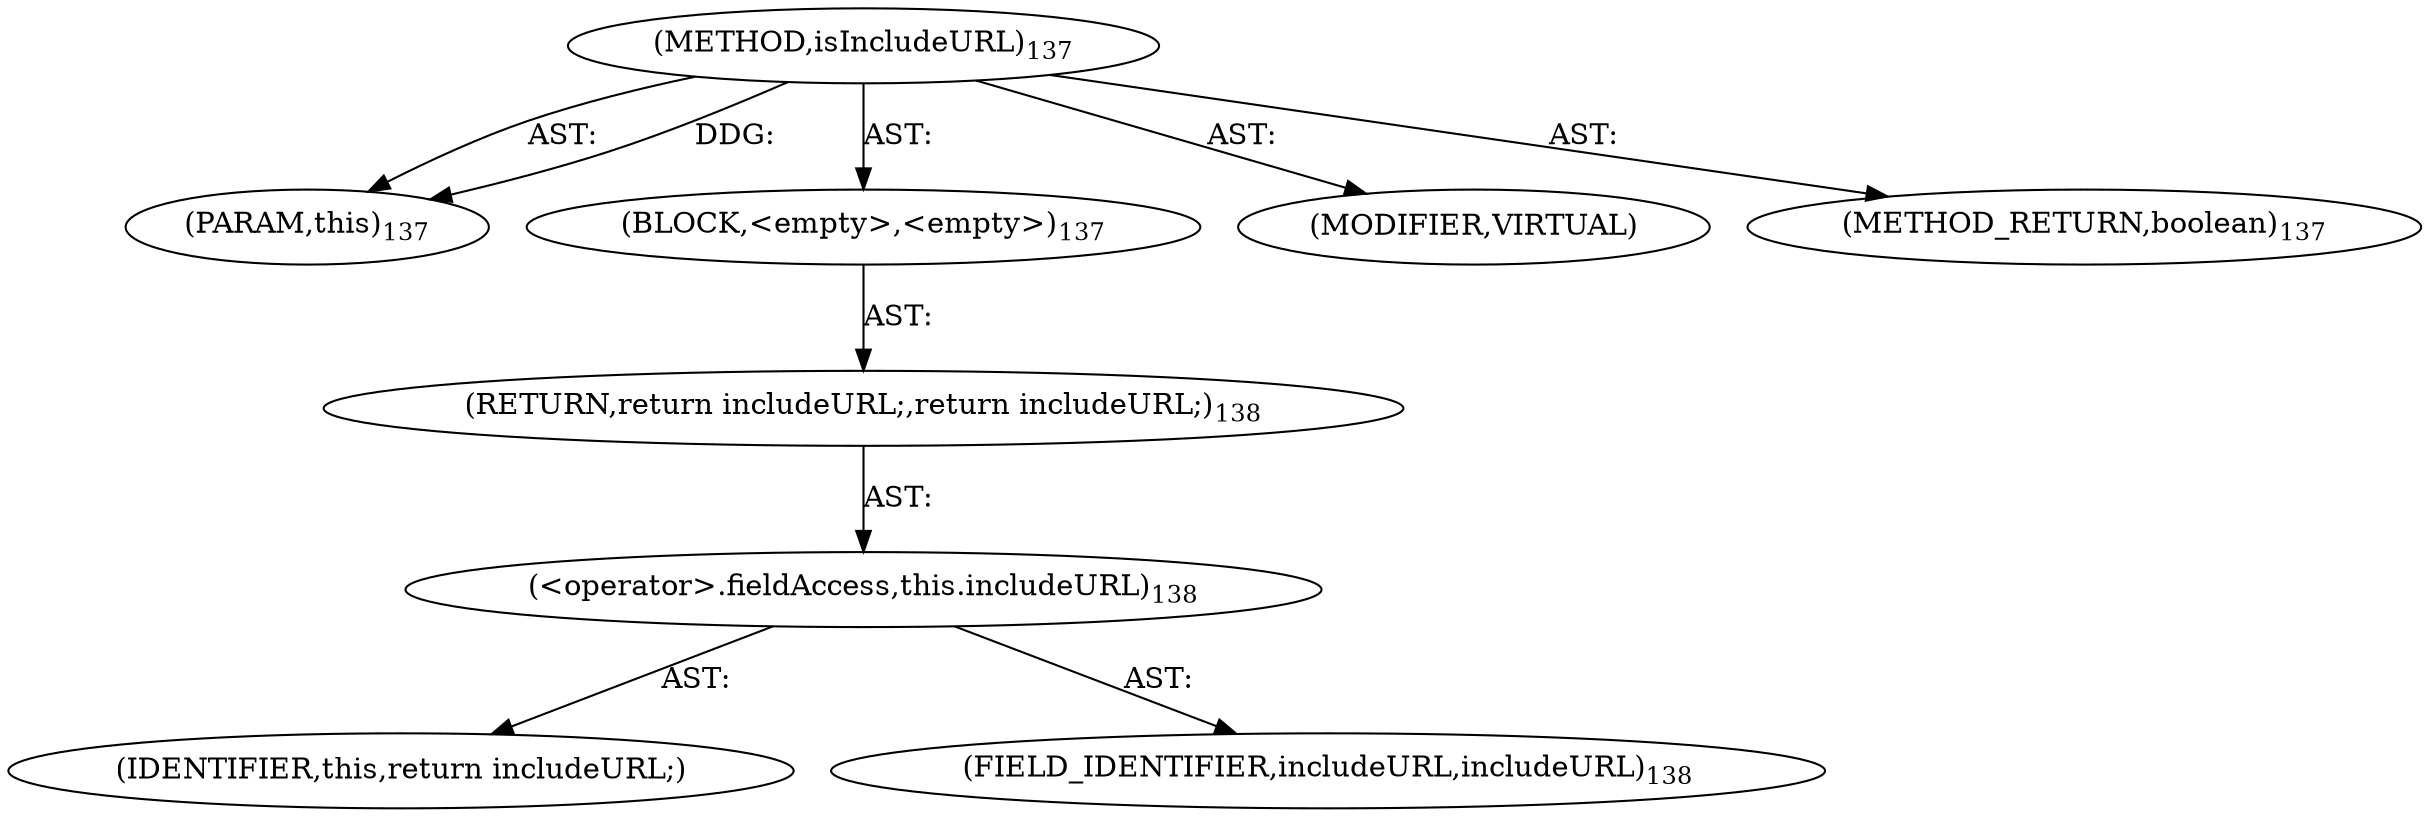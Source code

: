 digraph "isIncludeURL" {  
"111669149699" [label = <(METHOD,isIncludeURL)<SUB>137</SUB>> ]
"115964116998" [label = <(PARAM,this)<SUB>137</SUB>> ]
"25769803779" [label = <(BLOCK,&lt;empty&gt;,&lt;empty&gt;)<SUB>137</SUB>> ]
"146028888064" [label = <(RETURN,return includeURL;,return includeURL;)<SUB>138</SUB>> ]
"30064771078" [label = <(&lt;operator&gt;.fieldAccess,this.includeURL)<SUB>138</SUB>> ]
"68719476742" [label = <(IDENTIFIER,this,return includeURL;)> ]
"55834574851" [label = <(FIELD_IDENTIFIER,includeURL,includeURL)<SUB>138</SUB>> ]
"133143986185" [label = <(MODIFIER,VIRTUAL)> ]
"128849018883" [label = <(METHOD_RETURN,boolean)<SUB>137</SUB>> ]
  "111669149699" -> "115964116998"  [ label = "AST: "] 
  "111669149699" -> "25769803779"  [ label = "AST: "] 
  "111669149699" -> "133143986185"  [ label = "AST: "] 
  "111669149699" -> "128849018883"  [ label = "AST: "] 
  "25769803779" -> "146028888064"  [ label = "AST: "] 
  "146028888064" -> "30064771078"  [ label = "AST: "] 
  "30064771078" -> "68719476742"  [ label = "AST: "] 
  "30064771078" -> "55834574851"  [ label = "AST: "] 
  "111669149699" -> "115964116998"  [ label = "DDG: "] 
}
